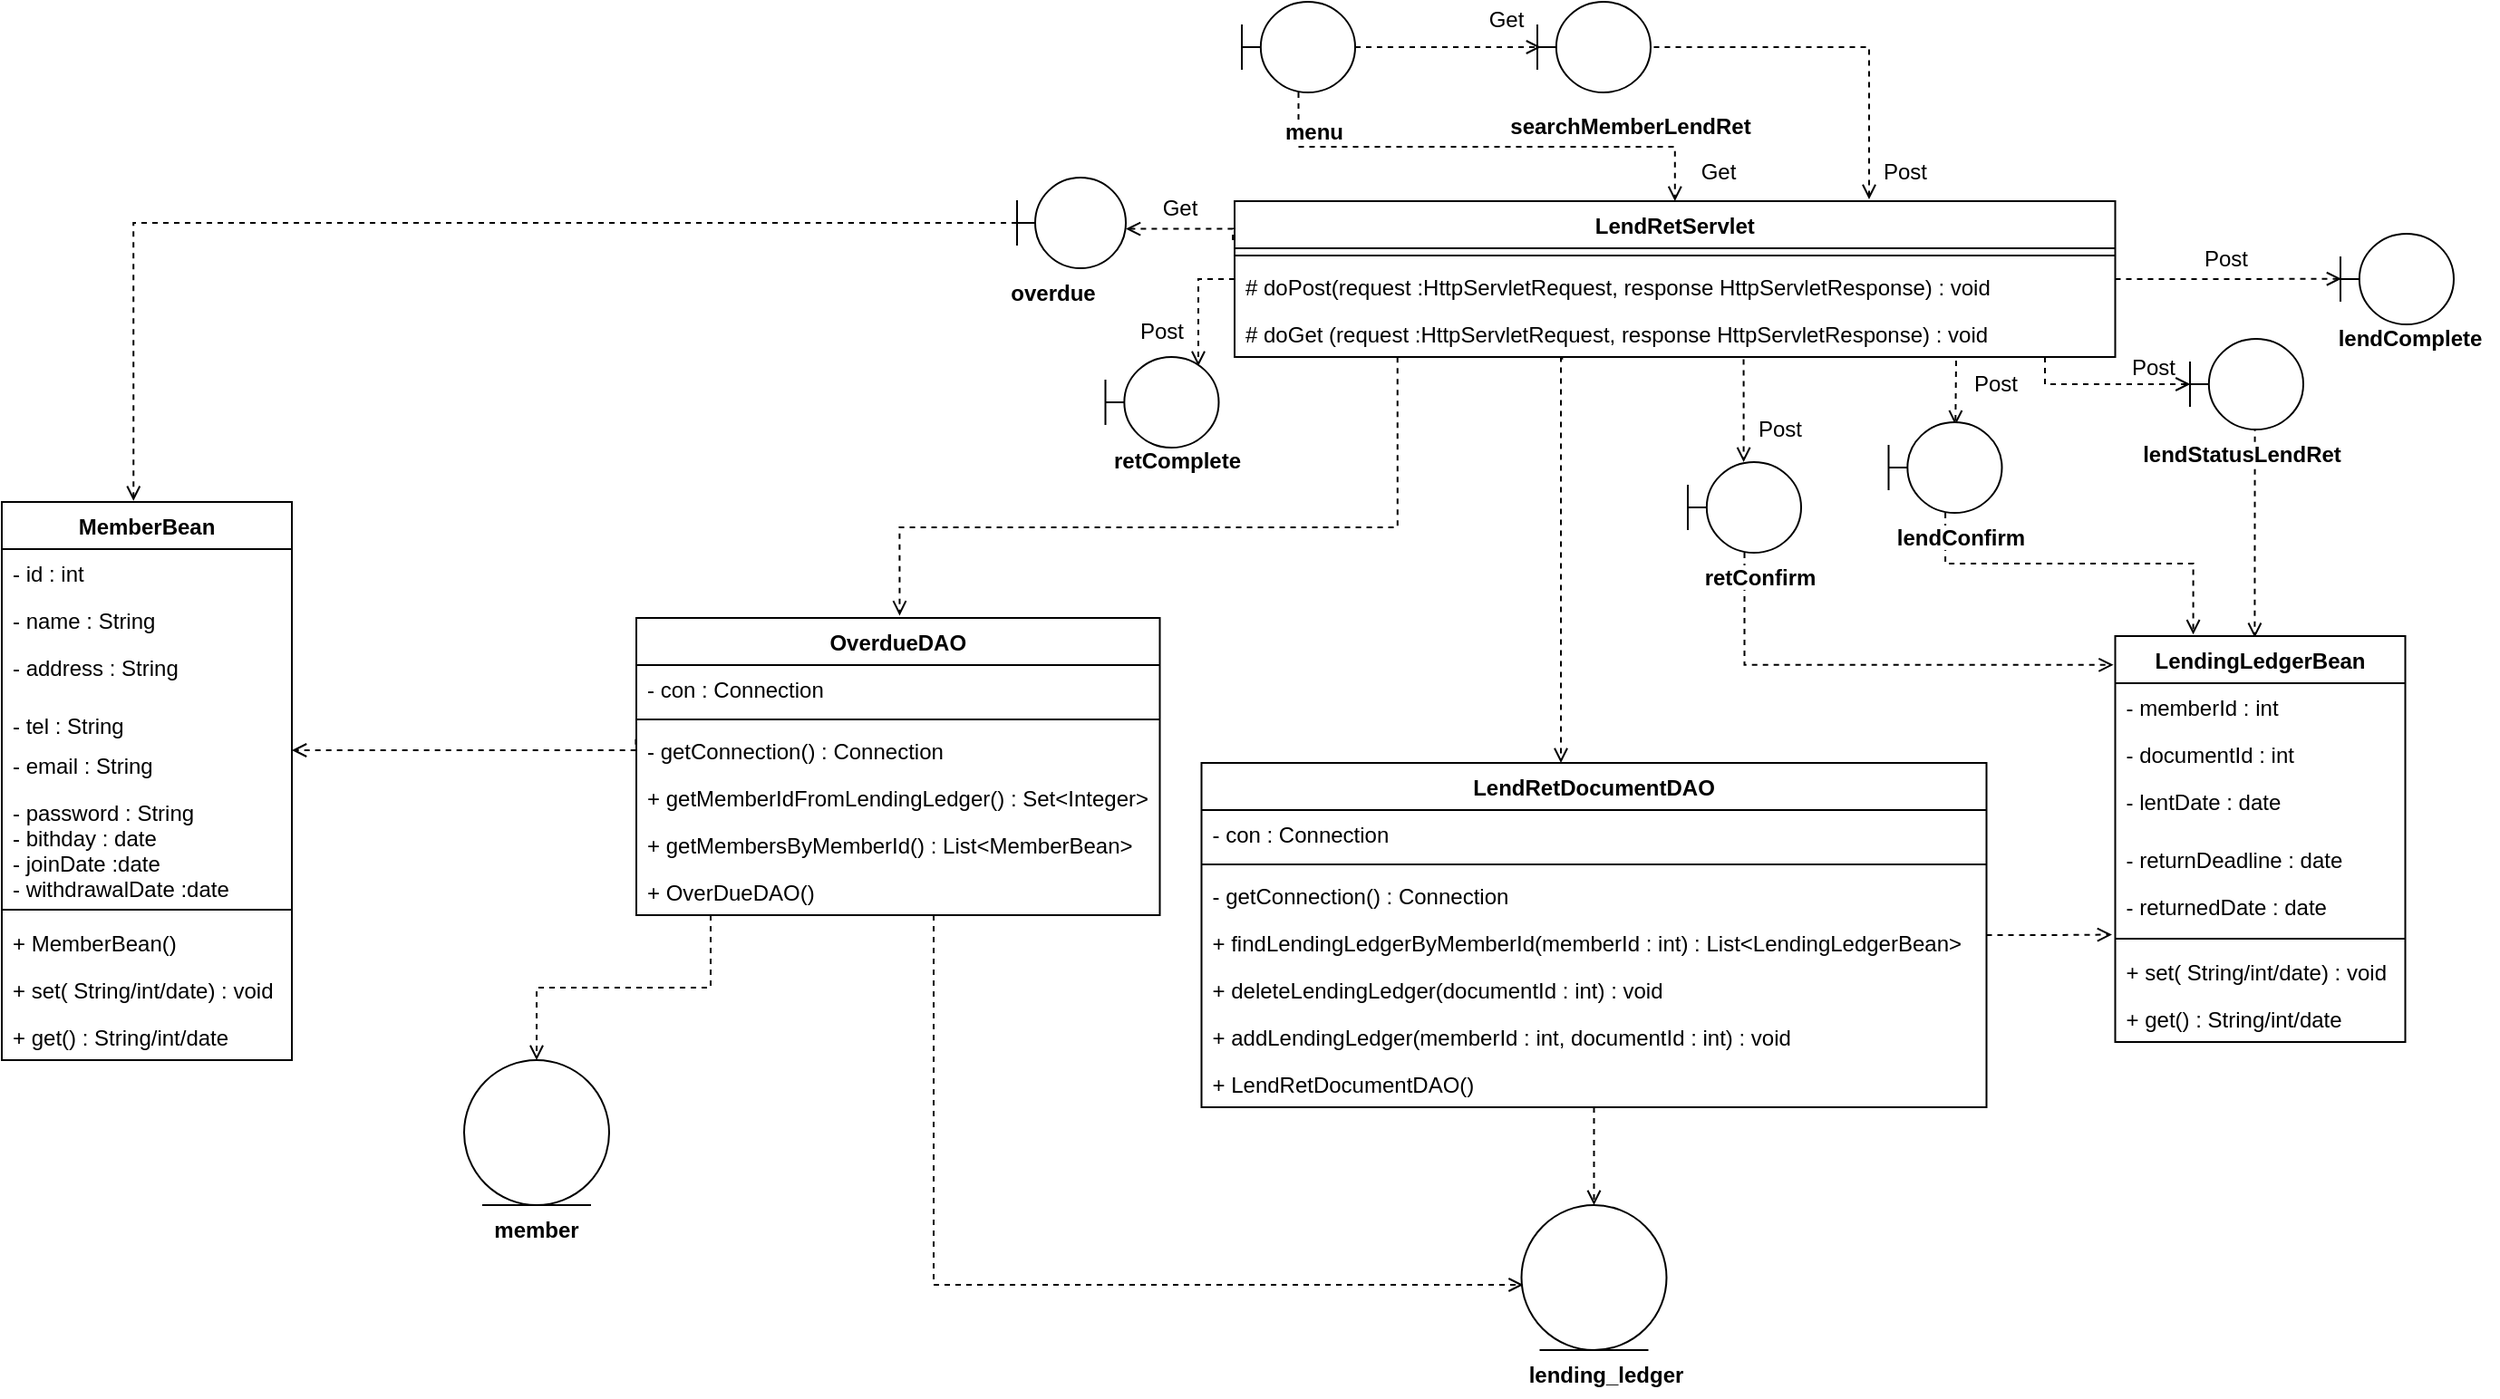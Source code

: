 <mxfile version="14.8.0" type="device"><diagram id="jljUr47RX7gQvEUrJaqU" name="貸出返却延滞"><mxGraphModel dx="106" dy="62" grid="1" gridSize="10" guides="1" tooltips="1" connect="1" arrows="1" fold="1" page="1" pageScale="1" pageWidth="827" pageHeight="1169" math="0" shadow="0"><root><mxCell id="0"/><mxCell id="1" parent="0"/><mxCell id="2E9_YAQOwB9Cgq9XMtcW-1" style="edgeStyle=orthogonalEdgeStyle;rounded=0;orthogonalLoop=1;jettySize=auto;html=1;dashed=1;endArrow=open;endFill=0;exitX=0.373;exitY=1.033;exitDx=0;exitDy=0;exitPerimeter=0;" parent="1" source="2E9_YAQOwB9Cgq9XMtcW-12" edge="1"><mxGeometry relative="1" as="geometry"><Array as="points"><mxPoint x="1140" y="447"/><mxPoint x="1140" y="650"/></Array><mxPoint x="1140" y="420" as="sourcePoint"/><mxPoint x="1140" y="670" as="targetPoint"/></mxGeometry></mxCell><mxCell id="2E9_YAQOwB9Cgq9XMtcW-2" style="edgeStyle=orthogonalEdgeStyle;rounded=0;orthogonalLoop=1;jettySize=auto;html=1;dashed=1;endArrow=open;endFill=0;entryX=0.003;entryY=0.496;entryDx=0;entryDy=0;entryPerimeter=0;" parent="1" source="2E9_YAQOwB9Cgq9XMtcW-12" edge="1" target="2E9_YAQOwB9Cgq9XMtcW-28"><mxGeometry relative="1" as="geometry"><mxPoint x="1475" y="461" as="targetPoint"/><Array as="points"><mxPoint x="1407" y="461"/><mxPoint x="1487" y="461"/></Array></mxGeometry></mxCell><mxCell id="2E9_YAQOwB9Cgq9XMtcW-3" style="edgeStyle=orthogonalEdgeStyle;rounded=0;orthogonalLoop=1;jettySize=auto;html=1;entryX=0.59;entryY=0.032;entryDx=0;entryDy=0;entryPerimeter=0;dashed=1;endArrow=open;endFill=0;" parent="1" target="2E9_YAQOwB9Cgq9XMtcW-38" edge="1"><mxGeometry relative="1" as="geometry"><mxPoint x="1358" y="448" as="sourcePoint"/></mxGeometry></mxCell><mxCell id="2E9_YAQOwB9Cgq9XMtcW-4" style="edgeStyle=orthogonalEdgeStyle;rounded=0;orthogonalLoop=1;jettySize=auto;html=1;dashed=1;endArrow=open;endFill=0;entryX=0.816;entryY=0.1;entryDx=0;entryDy=0;entryPerimeter=0;" parent="1" source="2E9_YAQOwB9Cgq9XMtcW-9" target="2E9_YAQOwB9Cgq9XMtcW-54" edge="1"><mxGeometry relative="1" as="geometry"><mxPoint x="940" y="450" as="targetPoint"/></mxGeometry></mxCell><mxCell id="2E9_YAQOwB9Cgq9XMtcW-5" style="edgeStyle=orthogonalEdgeStyle;rounded=0;orthogonalLoop=1;jettySize=auto;html=1;exitX=1;exitY=0.5;exitDx=0;exitDy=0;dashed=1;endArrow=open;endFill=0;entryX=0.008;entryY=0.497;entryDx=0;entryDy=0;entryPerimeter=0;" parent="1" source="2E9_YAQOwB9Cgq9XMtcW-9" target="2E9_YAQOwB9Cgq9XMtcW-43" edge="1"><mxGeometry relative="1" as="geometry"><mxPoint x="1519" y="391" as="targetPoint"/></mxGeometry></mxCell><mxCell id="2E9_YAQOwB9Cgq9XMtcW-6" style="edgeStyle=orthogonalEdgeStyle;rounded=0;orthogonalLoop=1;jettySize=auto;html=1;dashed=1;endArrow=open;endFill=0;exitX=0.578;exitY=1.046;exitDx=0;exitDy=0;exitPerimeter=0;" parent="1" source="2E9_YAQOwB9Cgq9XMtcW-12" target="2E9_YAQOwB9Cgq9XMtcW-41" edge="1"><mxGeometry relative="1" as="geometry"><Array as="points"><mxPoint x="1241" y="460"/><mxPoint x="1241" y="460"/></Array></mxGeometry></mxCell><mxCell id="2E9_YAQOwB9Cgq9XMtcW-7" style="edgeStyle=orthogonalEdgeStyle;rounded=0;orthogonalLoop=1;jettySize=auto;html=1;dashed=1;endArrow=open;endFill=0;exitX=-0.002;exitY=0.25;exitDx=0;exitDy=0;exitPerimeter=0;entryX=1;entryY=0.566;entryDx=0;entryDy=0;entryPerimeter=0;" parent="1" source="2E9_YAQOwB9Cgq9XMtcW-9" target="2E9_YAQOwB9Cgq9XMtcW-57" edge="1"><mxGeometry relative="1" as="geometry"><mxPoint x="890" y="375" as="targetPoint"/><Array as="points"><mxPoint x="900" y="375"/></Array></mxGeometry></mxCell><mxCell id="2E9_YAQOwB9Cgq9XMtcW-8" style="edgeStyle=orthogonalEdgeStyle;rounded=0;orthogonalLoop=1;jettySize=auto;html=1;entryX=0.503;entryY=-0.008;entryDx=0;entryDy=0;entryPerimeter=0;dashed=1;endArrow=open;endFill=0;exitX=0.185;exitY=1.005;exitDx=0;exitDy=0;exitPerimeter=0;" parent="1" source="2E9_YAQOwB9Cgq9XMtcW-12" target="2E9_YAQOwB9Cgq9XMtcW-62" edge="1"><mxGeometry relative="1" as="geometry"><Array as="points"><mxPoint x="1050" y="540"/><mxPoint x="775" y="540"/></Array></mxGeometry></mxCell><mxCell id="2E9_YAQOwB9Cgq9XMtcW-9" value="LendRetServlet" style="swimlane;fontStyle=1;align=center;verticalAlign=top;childLayout=stackLayout;horizontal=1;startSize=26;horizontalStack=0;resizeParent=1;resizeParentMax=0;resizeLast=0;collapsible=1;marginBottom=0;labelBackgroundColor=#ffffff;" parent="1" vertex="1"><mxGeometry x="960" y="360" width="485.75" height="86" as="geometry"/></mxCell><mxCell id="2E9_YAQOwB9Cgq9XMtcW-10" value="" style="line;strokeWidth=1;fillColor=none;align=left;verticalAlign=middle;spacingTop=-1;spacingLeft=3;spacingRight=3;rotatable=0;labelPosition=right;points=[];portConstraint=eastwest;" parent="2E9_YAQOwB9Cgq9XMtcW-9" vertex="1"><mxGeometry y="26" width="485.75" height="8" as="geometry"/></mxCell><mxCell id="2E9_YAQOwB9Cgq9XMtcW-11" value="# doPost(request :HttpServletRequest, response HttpServletResponse) : void" style="text;strokeColor=none;fillColor=none;align=left;verticalAlign=top;spacingLeft=4;spacingRight=4;overflow=hidden;rotatable=0;points=[[0,0.5],[1,0.5]];portConstraint=eastwest;" parent="2E9_YAQOwB9Cgq9XMtcW-9" vertex="1"><mxGeometry y="34" width="485.75" height="26" as="geometry"/></mxCell><mxCell id="2E9_YAQOwB9Cgq9XMtcW-12" value="# doGet (request :HttpServletRequest, response HttpServletResponse) : void" style="text;strokeColor=none;fillColor=none;align=left;verticalAlign=top;spacingLeft=4;spacingRight=4;overflow=hidden;rotatable=0;points=[[0,0.5],[1,0.5]];portConstraint=eastwest;" parent="2E9_YAQOwB9Cgq9XMtcW-9" vertex="1"><mxGeometry y="60" width="485.75" height="26" as="geometry"/></mxCell><mxCell id="2E9_YAQOwB9Cgq9XMtcW-13" style="edgeStyle=orthogonalEdgeStyle;rounded=0;orthogonalLoop=1;jettySize=auto;html=1;dashed=1;endArrow=open;endFill=0;exitX=1.028;exitY=0.5;exitDx=0;exitDy=0;exitPerimeter=0;" parent="1" source="2E9_YAQOwB9Cgq9XMtcW-14" edge="1"><mxGeometry relative="1" as="geometry"><mxPoint x="1310" y="359" as="targetPoint"/><Array as="points"><mxPoint x="1310" y="275"/></Array></mxGeometry></mxCell><mxCell id="2E9_YAQOwB9Cgq9XMtcW-14" value="" style="shape=umlBoundary;whiteSpace=wrap;html=1;labelBackgroundColor=#ffffff;" parent="1" vertex="1"><mxGeometry x="1127" y="250" width="62.5" height="50" as="geometry"/></mxCell><mxCell id="2E9_YAQOwB9Cgq9XMtcW-15" style="edgeStyle=orthogonalEdgeStyle;rounded=0;orthogonalLoop=1;jettySize=auto;html=1;entryX=-0.011;entryY=1.106;entryDx=0;entryDy=0;entryPerimeter=0;dashed=1;endArrow=open;endFill=0;" parent="1" source="2E9_YAQOwB9Cgq9XMtcW-17" target="2E9_YAQOwB9Cgq9XMtcW-50" edge="1"><mxGeometry relative="1" as="geometry"/></mxCell><mxCell id="2E9_YAQOwB9Cgq9XMtcW-16" style="edgeStyle=orthogonalEdgeStyle;rounded=0;orthogonalLoop=1;jettySize=auto;html=1;dashed=1;endArrow=open;endFill=0;" parent="1" source="2E9_YAQOwB9Cgq9XMtcW-17" target="2E9_YAQOwB9Cgq9XMtcW-25" edge="1"><mxGeometry relative="1" as="geometry"/></mxCell><mxCell id="2E9_YAQOwB9Cgq9XMtcW-17" value="LendRetDocumentDAO" style="swimlane;fontStyle=1;align=center;verticalAlign=top;childLayout=stackLayout;horizontal=1;startSize=26;horizontalStack=0;resizeParent=1;resizeParentMax=0;resizeLast=0;collapsible=1;marginBottom=0;labelBackgroundColor=#ffffff;" parent="1" vertex="1"><mxGeometry x="941.75" y="670" width="433" height="190" as="geometry"/></mxCell><mxCell id="2E9_YAQOwB9Cgq9XMtcW-18" value="- con : Connection " style="text;strokeColor=none;fillColor=none;align=left;verticalAlign=top;spacingLeft=4;spacingRight=4;overflow=hidden;rotatable=0;points=[[0,0.5],[1,0.5]];portConstraint=eastwest;" parent="2E9_YAQOwB9Cgq9XMtcW-17" vertex="1"><mxGeometry y="26" width="433" height="26" as="geometry"/></mxCell><mxCell id="2E9_YAQOwB9Cgq9XMtcW-19" value="" style="line;strokeWidth=1;fillColor=none;align=left;verticalAlign=middle;spacingTop=-1;spacingLeft=3;spacingRight=3;rotatable=0;labelPosition=right;points=[];portConstraint=eastwest;" parent="2E9_YAQOwB9Cgq9XMtcW-17" vertex="1"><mxGeometry y="52" width="433" height="8" as="geometry"/></mxCell><mxCell id="2E9_YAQOwB9Cgq9XMtcW-20" value="- getConnection() : Connection" style="text;strokeColor=none;fillColor=none;align=left;verticalAlign=top;spacingLeft=4;spacingRight=4;overflow=hidden;rotatable=0;points=[[0,0.5],[1,0.5]];portConstraint=eastwest;" parent="2E9_YAQOwB9Cgq9XMtcW-17" vertex="1"><mxGeometry y="60" width="433" height="26" as="geometry"/></mxCell><mxCell id="2E9_YAQOwB9Cgq9XMtcW-21" value="+ findLendingLedgerByMemberId(memberId : int) : List&lt;LendingLedgerBean&gt;" style="text;strokeColor=none;fillColor=none;align=left;verticalAlign=top;spacingLeft=4;spacingRight=4;overflow=hidden;rotatable=0;points=[[0,0.5],[1,0.5]];portConstraint=eastwest;" parent="2E9_YAQOwB9Cgq9XMtcW-17" vertex="1"><mxGeometry y="86" width="433" height="26" as="geometry"/></mxCell><mxCell id="2E9_YAQOwB9Cgq9XMtcW-22" value="+ deleteLendingLedger(documentId : int) : void" style="text;strokeColor=none;fillColor=none;align=left;verticalAlign=top;spacingLeft=4;spacingRight=4;overflow=hidden;rotatable=0;points=[[0,0.5],[1,0.5]];portConstraint=eastwest;" parent="2E9_YAQOwB9Cgq9XMtcW-17" vertex="1"><mxGeometry y="112" width="433" height="26" as="geometry"/></mxCell><mxCell id="2E9_YAQOwB9Cgq9XMtcW-23" value="+ addLendingLedger(memberId : int, documentId : int) : void" style="text;strokeColor=none;fillColor=none;align=left;verticalAlign=top;spacingLeft=4;spacingRight=4;overflow=hidden;rotatable=0;points=[[0,0.5],[1,0.5]];portConstraint=eastwest;" parent="2E9_YAQOwB9Cgq9XMtcW-17" vertex="1"><mxGeometry y="138" width="433" height="26" as="geometry"/></mxCell><mxCell id="2E9_YAQOwB9Cgq9XMtcW-24" value="+ LendRetDocumentDAO()" style="text;strokeColor=none;fillColor=none;align=left;verticalAlign=top;spacingLeft=4;spacingRight=4;overflow=hidden;rotatable=0;points=[[0,0.5],[1,0.5]];portConstraint=eastwest;" parent="2E9_YAQOwB9Cgq9XMtcW-17" vertex="1"><mxGeometry y="164" width="433" height="26" as="geometry"/></mxCell><mxCell id="2E9_YAQOwB9Cgq9XMtcW-25" value="" style="ellipse;shape=umlEntity;whiteSpace=wrap;html=1;labelBackgroundColor=#ffffff;" parent="1" vertex="1"><mxGeometry x="1118.25" y="914" width="80" height="80" as="geometry"/></mxCell><mxCell id="2E9_YAQOwB9Cgq9XMtcW-26" value="searchMemberLendRet" style="text;align=center;fontStyle=1;verticalAlign=middle;spacingLeft=3;spacingRight=3;strokeColor=none;rotatable=0;points=[[0,0.5],[1,0.5]];portConstraint=eastwest;labelBackgroundColor=#ffffff;" parent="1" vertex="1"><mxGeometry x="1110" y="305" width="137" height="26" as="geometry"/></mxCell><mxCell id="2E9_YAQOwB9Cgq9XMtcW-27" style="edgeStyle=orthogonalEdgeStyle;rounded=0;orthogonalLoop=1;jettySize=auto;html=1;entryX=0.481;entryY=0.004;entryDx=0;entryDy=0;entryPerimeter=0;dashed=1;endArrow=open;endFill=0;exitX=0.572;exitY=1.003;exitDx=0;exitDy=0;exitPerimeter=0;" parent="1" source="2E9_YAQOwB9Cgq9XMtcW-28" target="2E9_YAQOwB9Cgq9XMtcW-45" edge="1"><mxGeometry relative="1" as="geometry"><Array as="points"><mxPoint x="1523" y="485"/><mxPoint x="1523" y="485"/></Array></mxGeometry></mxCell><mxCell id="2E9_YAQOwB9Cgq9XMtcW-28" value="" style="shape=umlBoundary;whiteSpace=wrap;html=1;labelBackgroundColor=#ffffff;" parent="1" vertex="1"><mxGeometry x="1487" y="436" width="62.5" height="50" as="geometry"/></mxCell><mxCell id="2E9_YAQOwB9Cgq9XMtcW-29" value="lendStatusLendRet" style="text;align=center;fontStyle=1;verticalAlign=middle;spacingLeft=3;spacingRight=3;strokeColor=none;rotatable=0;points=[[0,0.5],[1,0.5]];portConstraint=eastwest;labelBackgroundColor=#ffffff;" parent="1" vertex="1"><mxGeometry x="1475.75" y="486" width="80" height="26" as="geometry"/></mxCell><mxCell id="2E9_YAQOwB9Cgq9XMtcW-30" value="lending_ledger" style="text;align=center;fontStyle=1;verticalAlign=middle;spacingLeft=3;spacingRight=3;strokeColor=none;rotatable=0;points=[[0,0.5],[1,0.5]];portConstraint=eastwest;labelBackgroundColor=#ffffff;" parent="1" vertex="1"><mxGeometry x="1110" y="994" width="110" height="26" as="geometry"/></mxCell><mxCell id="2E9_YAQOwB9Cgq9XMtcW-31" value="" style="ellipse;shape=umlEntity;whiteSpace=wrap;html=1;labelBackgroundColor=#ffffff;" parent="1" vertex="1"><mxGeometry x="535" y="834" width="80" height="80" as="geometry"/></mxCell><mxCell id="2E9_YAQOwB9Cgq9XMtcW-32" value="member" style="text;align=center;fontStyle=1;verticalAlign=middle;spacingLeft=3;spacingRight=3;strokeColor=none;rotatable=0;points=[[0,0.5],[1,0.5]];portConstraint=eastwest;labelBackgroundColor=#ffffff;" parent="1" vertex="1"><mxGeometry x="520" y="914" width="110" height="26" as="geometry"/></mxCell><mxCell id="2E9_YAQOwB9Cgq9XMtcW-33" value="" style="edgeStyle=orthogonalEdgeStyle;rounded=0;orthogonalLoop=1;jettySize=auto;html=1;dashed=1;endArrow=open;endFill=0;" parent="1" source="2E9_YAQOwB9Cgq9XMtcW-35" target="2E9_YAQOwB9Cgq9XMtcW-9" edge="1"><mxGeometry relative="1" as="geometry"><mxPoint x="906" y="287" as="targetPoint"/></mxGeometry></mxCell><mxCell id="2E9_YAQOwB9Cgq9XMtcW-34" style="edgeStyle=orthogonalEdgeStyle;rounded=0;orthogonalLoop=1;jettySize=auto;html=1;entryX=0.032;entryY=0.5;entryDx=0;entryDy=0;entryPerimeter=0;dashed=1;endArrow=open;endFill=0;" parent="1" source="2E9_YAQOwB9Cgq9XMtcW-35" target="2E9_YAQOwB9Cgq9XMtcW-14" edge="1"><mxGeometry relative="1" as="geometry"/></mxCell><mxCell id="2E9_YAQOwB9Cgq9XMtcW-35" value="" style="shape=umlBoundary;whiteSpace=wrap;html=1;labelBackgroundColor=#ffffff;" parent="1" vertex="1"><mxGeometry x="964" y="250" width="62.5" height="50" as="geometry"/></mxCell><mxCell id="2E9_YAQOwB9Cgq9XMtcW-36" value="menu" style="text;align=center;fontStyle=1;verticalAlign=middle;spacingLeft=3;spacingRight=3;strokeColor=none;rotatable=0;points=[[0,0.5],[1,0.5]];portConstraint=eastwest;labelBackgroundColor=#ffffff;" parent="1" vertex="1"><mxGeometry x="964" y="308" width="80" height="26" as="geometry"/></mxCell><mxCell id="2E9_YAQOwB9Cgq9XMtcW-37" style="edgeStyle=orthogonalEdgeStyle;rounded=0;orthogonalLoop=1;jettySize=auto;html=1;entryX=0.269;entryY=-0.004;entryDx=0;entryDy=0;entryPerimeter=0;dashed=1;endArrow=open;endFill=0;" parent="1" source="2E9_YAQOwB9Cgq9XMtcW-38" target="2E9_YAQOwB9Cgq9XMtcW-45" edge="1"><mxGeometry relative="1" as="geometry"><Array as="points"><mxPoint x="1352" y="560"/><mxPoint x="1489" y="560"/></Array></mxGeometry></mxCell><mxCell id="2E9_YAQOwB9Cgq9XMtcW-38" value="" style="shape=umlBoundary;whiteSpace=wrap;html=1;labelBackgroundColor=#ffffff;" parent="1" vertex="1"><mxGeometry x="1320.75" y="482" width="62.5" height="50" as="geometry"/></mxCell><mxCell id="2E9_YAQOwB9Cgq9XMtcW-39" value="lendConfirm" style="text;align=center;fontStyle=1;verticalAlign=middle;spacingLeft=3;spacingRight=3;strokeColor=none;rotatable=0;points=[[0,0.5],[1,0.5]];portConstraint=eastwest;labelBackgroundColor=#ffffff;" parent="1" vertex="1"><mxGeometry x="1275.75" y="532" width="170" height="26" as="geometry"/></mxCell><mxCell id="2E9_YAQOwB9Cgq9XMtcW-40" style="edgeStyle=orthogonalEdgeStyle;rounded=0;orthogonalLoop=1;jettySize=auto;html=1;entryX=-0.006;entryY=0.071;entryDx=0;entryDy=0;entryPerimeter=0;dashed=1;endArrow=open;endFill=0;" parent="1" source="2E9_YAQOwB9Cgq9XMtcW-41" target="2E9_YAQOwB9Cgq9XMtcW-45" edge="1"><mxGeometry relative="1" as="geometry"><Array as="points"><mxPoint x="1241" y="616"/></Array></mxGeometry></mxCell><mxCell id="2E9_YAQOwB9Cgq9XMtcW-41" value="" style="shape=umlBoundary;whiteSpace=wrap;html=1;labelBackgroundColor=#ffffff;" parent="1" vertex="1"><mxGeometry x="1210" y="504" width="62.5" height="50" as="geometry"/></mxCell><mxCell id="2E9_YAQOwB9Cgq9XMtcW-42" value="retConfirm" style="text;align=center;fontStyle=1;verticalAlign=middle;spacingLeft=3;spacingRight=3;strokeColor=none;rotatable=0;points=[[0,0.5],[1,0.5]];portConstraint=eastwest;labelBackgroundColor=#ffffff;" parent="1" vertex="1"><mxGeometry x="1210" y="554" width="80" height="26" as="geometry"/></mxCell><mxCell id="2E9_YAQOwB9Cgq9XMtcW-43" value="" style="shape=umlBoundary;whiteSpace=wrap;html=1;labelBackgroundColor=#ffffff;" parent="1" vertex="1"><mxGeometry x="1570" y="378" width="62.5" height="50" as="geometry"/></mxCell><mxCell id="2E9_YAQOwB9Cgq9XMtcW-44" value="lendComplete" style="text;align=center;fontStyle=1;verticalAlign=middle;spacingLeft=3;spacingRight=3;strokeColor=none;rotatable=0;points=[[0,0.5],[1,0.5]];portConstraint=eastwest;labelBackgroundColor=#ffffff;" parent="1" vertex="1"><mxGeometry x="1560" y="422" width="97" height="26" as="geometry"/></mxCell><mxCell id="2E9_YAQOwB9Cgq9XMtcW-45" value="LendingLedgerBean" style="swimlane;fontStyle=1;align=center;verticalAlign=top;childLayout=stackLayout;horizontal=1;startSize=26;horizontalStack=0;resizeParent=1;resizeParentMax=0;resizeLast=0;collapsible=1;marginBottom=0;labelBackgroundColor=#ffffff;" parent="1" vertex="1"><mxGeometry x="1445.75" y="600" width="160" height="224" as="geometry"/></mxCell><mxCell id="2E9_YAQOwB9Cgq9XMtcW-46" value="- memberId : int" style="text;strokeColor=none;fillColor=none;align=left;verticalAlign=top;spacingLeft=4;spacingRight=4;overflow=hidden;rotatable=0;points=[[0,0.5],[1,0.5]];portConstraint=eastwest;" parent="2E9_YAQOwB9Cgq9XMtcW-45" vertex="1"><mxGeometry y="26" width="160" height="26" as="geometry"/></mxCell><mxCell id="2E9_YAQOwB9Cgq9XMtcW-47" value="- documentId : int" style="text;strokeColor=none;fillColor=none;align=left;verticalAlign=top;spacingLeft=4;spacingRight=4;overflow=hidden;rotatable=0;points=[[0,0.5],[1,0.5]];portConstraint=eastwest;" parent="2E9_YAQOwB9Cgq9XMtcW-45" vertex="1"><mxGeometry y="52" width="160" height="26" as="geometry"/></mxCell><mxCell id="2E9_YAQOwB9Cgq9XMtcW-48" value="- lentDate : date" style="text;strokeColor=none;fillColor=none;align=left;verticalAlign=top;spacingLeft=4;spacingRight=4;overflow=hidden;rotatable=0;points=[[0,0.5],[1,0.5]];portConstraint=eastwest;" parent="2E9_YAQOwB9Cgq9XMtcW-45" vertex="1"><mxGeometry y="78" width="160" height="32" as="geometry"/></mxCell><mxCell id="2E9_YAQOwB9Cgq9XMtcW-49" value="- returnDeadline : date" style="text;strokeColor=none;fillColor=none;align=left;verticalAlign=top;spacingLeft=4;spacingRight=4;overflow=hidden;rotatable=0;points=[[0,0.5],[1,0.5]];portConstraint=eastwest;" parent="2E9_YAQOwB9Cgq9XMtcW-45" vertex="1"><mxGeometry y="110" width="160" height="26" as="geometry"/></mxCell><mxCell id="2E9_YAQOwB9Cgq9XMtcW-50" value="- returnedDate : date" style="text;strokeColor=none;fillColor=none;align=left;verticalAlign=top;spacingLeft=4;spacingRight=4;overflow=hidden;rotatable=0;points=[[0,0.5],[1,0.5]];portConstraint=eastwest;" parent="2E9_YAQOwB9Cgq9XMtcW-45" vertex="1"><mxGeometry y="136" width="160" height="26" as="geometry"/></mxCell><mxCell id="2E9_YAQOwB9Cgq9XMtcW-51" value="" style="line;strokeWidth=1;fillColor=none;align=left;verticalAlign=middle;spacingTop=-1;spacingLeft=3;spacingRight=3;rotatable=0;labelPosition=right;points=[];portConstraint=eastwest;" parent="2E9_YAQOwB9Cgq9XMtcW-45" vertex="1"><mxGeometry y="162" width="160" height="10" as="geometry"/></mxCell><mxCell id="2E9_YAQOwB9Cgq9XMtcW-52" value="+ set( String/int/date) : void" style="text;strokeColor=none;fillColor=none;align=left;verticalAlign=top;spacingLeft=4;spacingRight=4;overflow=hidden;rotatable=0;points=[[0,0.5],[1,0.5]];portConstraint=eastwest;" parent="2E9_YAQOwB9Cgq9XMtcW-45" vertex="1"><mxGeometry y="172" width="160" height="26" as="geometry"/></mxCell><mxCell id="2E9_YAQOwB9Cgq9XMtcW-53" value="+ get() : String/int/date" style="text;strokeColor=none;fillColor=none;align=left;verticalAlign=top;spacingLeft=4;spacingRight=4;overflow=hidden;rotatable=0;points=[[0,0.5],[1,0.5]];portConstraint=eastwest;" parent="2E9_YAQOwB9Cgq9XMtcW-45" vertex="1"><mxGeometry y="198" width="160" height="26" as="geometry"/></mxCell><mxCell id="2E9_YAQOwB9Cgq9XMtcW-54" value="" style="shape=umlBoundary;whiteSpace=wrap;html=1;labelBackgroundColor=#ffffff;" parent="1" vertex="1"><mxGeometry x="888.75" y="446" width="62.5" height="50" as="geometry"/></mxCell><mxCell id="2E9_YAQOwB9Cgq9XMtcW-55" value="retComplete" style="text;align=center;fontStyle=1;verticalAlign=middle;spacingLeft=3;spacingRight=3;strokeColor=none;rotatable=0;points=[[0,0.5],[1,0.5]];portConstraint=eastwest;labelBackgroundColor=#ffffff;" parent="1" vertex="1"><mxGeometry x="880" y="493" width="97" height="19" as="geometry"/></mxCell><mxCell id="2E9_YAQOwB9Cgq9XMtcW-56" style="edgeStyle=orthogonalEdgeStyle;rounded=0;orthogonalLoop=1;jettySize=auto;html=1;dashed=1;endArrow=open;endFill=0;entryX=0.454;entryY=-0.002;entryDx=0;entryDy=0;entryPerimeter=0;" parent="1" source="2E9_YAQOwB9Cgq9XMtcW-57" target="2E9_YAQOwB9Cgq9XMtcW-69" edge="1"><mxGeometry relative="1" as="geometry"><mxPoint x="455.0" y="540" as="targetPoint"/></mxGeometry></mxCell><mxCell id="2E9_YAQOwB9Cgq9XMtcW-57" value="" style="shape=umlBoundary;whiteSpace=wrap;html=1;labelBackgroundColor=#ffffff;" parent="1" vertex="1"><mxGeometry x="840" y="347" width="60" height="50" as="geometry"/></mxCell><mxCell id="2E9_YAQOwB9Cgq9XMtcW-58" value="overdue" style="text;align=center;fontStyle=1;verticalAlign=middle;spacingLeft=3;spacingRight=3;strokeColor=none;rotatable=0;points=[[0,0.5],[1,0.5]];portConstraint=eastwest;labelBackgroundColor=#ffffff;" parent="1" vertex="1"><mxGeometry x="820" y="397" width="80" height="26" as="geometry"/></mxCell><mxCell id="2E9_YAQOwB9Cgq9XMtcW-59" style="edgeStyle=orthogonalEdgeStyle;rounded=0;orthogonalLoop=1;jettySize=auto;html=1;entryX=0.013;entryY=0.55;entryDx=0;entryDy=0;entryPerimeter=0;dashed=1;endArrow=open;endFill=0;" parent="1" source="2E9_YAQOwB9Cgq9XMtcW-62" target="2E9_YAQOwB9Cgq9XMtcW-25" edge="1"><mxGeometry relative="1" as="geometry"><Array as="points"><mxPoint x="794" y="958"/></Array></mxGeometry></mxCell><mxCell id="2E9_YAQOwB9Cgq9XMtcW-60" style="edgeStyle=orthogonalEdgeStyle;rounded=0;orthogonalLoop=1;jettySize=auto;html=1;dashed=1;endArrow=open;endFill=0;exitX=-0.001;exitY=0.264;exitDx=0;exitDy=0;exitPerimeter=0;" parent="1" source="2E9_YAQOwB9Cgq9XMtcW-65" target="2E9_YAQOwB9Cgq9XMtcW-74" edge="1"><mxGeometry relative="1" as="geometry"><mxPoint x="535.64" y="662.606" as="targetPoint"/><Array as="points"><mxPoint x="630" y="663"/></Array></mxGeometry></mxCell><mxCell id="2E9_YAQOwB9Cgq9XMtcW-61" style="edgeStyle=orthogonalEdgeStyle;rounded=0;orthogonalLoop=1;jettySize=auto;html=1;dashed=1;endArrow=open;endFill=0;exitX=0.142;exitY=1;exitDx=0;exitDy=0;exitPerimeter=0;" parent="1" source="2E9_YAQOwB9Cgq9XMtcW-68" target="2E9_YAQOwB9Cgq9XMtcW-31" edge="1"><mxGeometry relative="1" as="geometry"/></mxCell><mxCell id="2E9_YAQOwB9Cgq9XMtcW-62" value="OverdueDAO" style="swimlane;fontStyle=1;align=center;verticalAlign=top;childLayout=stackLayout;horizontal=1;startSize=26;horizontalStack=0;resizeParent=1;resizeParentMax=0;resizeLast=0;collapsible=1;marginBottom=0;labelBackgroundColor=#ffffff;" parent="1" vertex="1"><mxGeometry x="630" y="590" width="288.75" height="164" as="geometry"/></mxCell><mxCell id="2E9_YAQOwB9Cgq9XMtcW-63" value="- con : Connection " style="text;strokeColor=none;fillColor=none;align=left;verticalAlign=top;spacingLeft=4;spacingRight=4;overflow=hidden;rotatable=0;points=[[0,0.5],[1,0.5]];portConstraint=eastwest;" parent="2E9_YAQOwB9Cgq9XMtcW-62" vertex="1"><mxGeometry y="26" width="288.75" height="26" as="geometry"/></mxCell><mxCell id="2E9_YAQOwB9Cgq9XMtcW-64" value="" style="line;strokeWidth=1;fillColor=none;align=left;verticalAlign=middle;spacingTop=-1;spacingLeft=3;spacingRight=3;rotatable=0;labelPosition=right;points=[];portConstraint=eastwest;" parent="2E9_YAQOwB9Cgq9XMtcW-62" vertex="1"><mxGeometry y="52" width="288.75" height="8" as="geometry"/></mxCell><mxCell id="2E9_YAQOwB9Cgq9XMtcW-65" value="- getConnection() : Connection" style="text;strokeColor=none;fillColor=none;align=left;verticalAlign=top;spacingLeft=4;spacingRight=4;overflow=hidden;rotatable=0;points=[[0,0.5],[1,0.5]];portConstraint=eastwest;" parent="2E9_YAQOwB9Cgq9XMtcW-62" vertex="1"><mxGeometry y="60" width="288.75" height="26" as="geometry"/></mxCell><mxCell id="2E9_YAQOwB9Cgq9XMtcW-66" value="+ getMemberIdFromLendingLedger() : Set&lt;Integer&gt;" style="text;strokeColor=none;fillColor=none;align=left;verticalAlign=top;spacingLeft=4;spacingRight=4;overflow=hidden;rotatable=0;points=[[0,0.5],[1,0.5]];portConstraint=eastwest;" parent="2E9_YAQOwB9Cgq9XMtcW-62" vertex="1"><mxGeometry y="86" width="288.75" height="26" as="geometry"/></mxCell><mxCell id="2E9_YAQOwB9Cgq9XMtcW-67" value="+ getMembersByMemberId() : List&lt;MemberBean&gt;" style="text;strokeColor=none;fillColor=none;align=left;verticalAlign=top;spacingLeft=4;spacingRight=4;overflow=hidden;rotatable=0;points=[[0,0.5],[1,0.5]];portConstraint=eastwest;" parent="2E9_YAQOwB9Cgq9XMtcW-62" vertex="1"><mxGeometry y="112" width="288.75" height="26" as="geometry"/></mxCell><mxCell id="2E9_YAQOwB9Cgq9XMtcW-68" value="+ OverDueDAO()" style="text;strokeColor=none;fillColor=none;align=left;verticalAlign=top;spacingLeft=4;spacingRight=4;overflow=hidden;rotatable=0;points=[[0,0.5],[1,0.5]];portConstraint=eastwest;" parent="2E9_YAQOwB9Cgq9XMtcW-62" vertex="1"><mxGeometry y="138" width="288.75" height="26" as="geometry"/></mxCell><mxCell id="2E9_YAQOwB9Cgq9XMtcW-69" value="MemberBean" style="swimlane;fontStyle=1;align=center;verticalAlign=top;childLayout=stackLayout;horizontal=1;startSize=26;horizontalStack=0;resizeParent=1;resizeParentMax=0;resizeLast=0;collapsible=1;marginBottom=0;labelBackgroundColor=#ffffff;" parent="1" vertex="1"><mxGeometry x="280" y="526" width="160" height="308" as="geometry"/></mxCell><mxCell id="2E9_YAQOwB9Cgq9XMtcW-70" value="- id : int" style="text;strokeColor=none;fillColor=none;align=left;verticalAlign=top;spacingLeft=4;spacingRight=4;overflow=hidden;rotatable=0;points=[[0,0.5],[1,0.5]];portConstraint=eastwest;" parent="2E9_YAQOwB9Cgq9XMtcW-69" vertex="1"><mxGeometry y="26" width="160" height="26" as="geometry"/></mxCell><mxCell id="2E9_YAQOwB9Cgq9XMtcW-71" value="- name : String" style="text;strokeColor=none;fillColor=none;align=left;verticalAlign=top;spacingLeft=4;spacingRight=4;overflow=hidden;rotatable=0;points=[[0,0.5],[1,0.5]];portConstraint=eastwest;" parent="2E9_YAQOwB9Cgq9XMtcW-69" vertex="1"><mxGeometry y="52" width="160" height="26" as="geometry"/></mxCell><mxCell id="2E9_YAQOwB9Cgq9XMtcW-72" value="- address : String" style="text;strokeColor=none;fillColor=none;align=left;verticalAlign=top;spacingLeft=4;spacingRight=4;overflow=hidden;rotatable=0;points=[[0,0.5],[1,0.5]];portConstraint=eastwest;" parent="2E9_YAQOwB9Cgq9XMtcW-69" vertex="1"><mxGeometry y="78" width="160" height="32" as="geometry"/></mxCell><mxCell id="2E9_YAQOwB9Cgq9XMtcW-73" value="- tel : String" style="text;strokeColor=none;fillColor=none;align=left;verticalAlign=top;spacingLeft=4;spacingRight=4;overflow=hidden;rotatable=0;points=[[0,0.5],[1,0.5]];portConstraint=eastwest;" parent="2E9_YAQOwB9Cgq9XMtcW-69" vertex="1"><mxGeometry y="110" width="160" height="22" as="geometry"/></mxCell><mxCell id="2E9_YAQOwB9Cgq9XMtcW-74" value="- email : String" style="text;strokeColor=none;fillColor=none;align=left;verticalAlign=top;spacingLeft=4;spacingRight=4;overflow=hidden;rotatable=0;points=[[0,0.5],[1,0.5]];portConstraint=eastwest;" parent="2E9_YAQOwB9Cgq9XMtcW-69" vertex="1"><mxGeometry y="132" width="160" height="26" as="geometry"/></mxCell><mxCell id="2E9_YAQOwB9Cgq9XMtcW-75" value="- password : String&#10;- bithday : date&#10;- joinDate :date&#10;- withdrawalDate :date" style="text;strokeColor=none;fillColor=none;align=left;verticalAlign=top;spacingLeft=4;spacingRight=4;overflow=hidden;rotatable=0;points=[[0,0.5],[1,0.5]];portConstraint=eastwest;" parent="2E9_YAQOwB9Cgq9XMtcW-69" vertex="1"><mxGeometry y="158" width="160" height="62" as="geometry"/></mxCell><mxCell id="2E9_YAQOwB9Cgq9XMtcW-76" value="" style="line;strokeWidth=1;fillColor=none;align=left;verticalAlign=middle;spacingTop=-1;spacingLeft=3;spacingRight=3;rotatable=0;labelPosition=right;points=[];portConstraint=eastwest;" parent="2E9_YAQOwB9Cgq9XMtcW-69" vertex="1"><mxGeometry y="220" width="160" height="10" as="geometry"/></mxCell><mxCell id="2E9_YAQOwB9Cgq9XMtcW-77" value="+ MemberBean()" style="text;strokeColor=none;fillColor=none;align=left;verticalAlign=top;spacingLeft=4;spacingRight=4;overflow=hidden;rotatable=0;points=[[0,0.5],[1,0.5]];portConstraint=eastwest;" parent="2E9_YAQOwB9Cgq9XMtcW-69" vertex="1"><mxGeometry y="230" width="160" height="26" as="geometry"/></mxCell><mxCell id="2E9_YAQOwB9Cgq9XMtcW-78" value="+ set( String/int/date) : void" style="text;strokeColor=none;fillColor=none;align=left;verticalAlign=top;spacingLeft=4;spacingRight=4;overflow=hidden;rotatable=0;points=[[0,0.5],[1,0.5]];portConstraint=eastwest;" parent="2E9_YAQOwB9Cgq9XMtcW-69" vertex="1"><mxGeometry y="256" width="160" height="26" as="geometry"/></mxCell><mxCell id="2E9_YAQOwB9Cgq9XMtcW-79" value="+ get() : String/int/date" style="text;strokeColor=none;fillColor=none;align=left;verticalAlign=top;spacingLeft=4;spacingRight=4;overflow=hidden;rotatable=0;points=[[0,0.5],[1,0.5]];portConstraint=eastwest;" parent="2E9_YAQOwB9Cgq9XMtcW-69" vertex="1"><mxGeometry y="282" width="160" height="26" as="geometry"/></mxCell><mxCell id="2E9_YAQOwB9Cgq9XMtcW-80" value="Post" style="text;html=1;strokeColor=none;fillColor=none;align=center;verticalAlign=middle;whiteSpace=wrap;rounded=0;" parent="1" vertex="1"><mxGeometry x="1310" y="334" width="40" height="20" as="geometry"/></mxCell><mxCell id="2E9_YAQOwB9Cgq9XMtcW-81" value="Get" style="text;html=1;strokeColor=none;fillColor=none;align=center;verticalAlign=middle;whiteSpace=wrap;rounded=0;" parent="1" vertex="1"><mxGeometry x="1207" y="334" width="40" height="20" as="geometry"/></mxCell><mxCell id="2E9_YAQOwB9Cgq9XMtcW-82" value="Get" style="text;html=1;strokeColor=none;fillColor=none;align=center;verticalAlign=middle;whiteSpace=wrap;rounded=0;" parent="1" vertex="1"><mxGeometry x="1090" y="250" width="40" height="20" as="geometry"/></mxCell><mxCell id="2E9_YAQOwB9Cgq9XMtcW-83" value="Post" style="text;html=1;strokeColor=none;fillColor=none;align=center;verticalAlign=middle;whiteSpace=wrap;rounded=0;" parent="1" vertex="1"><mxGeometry x="1447" y="442" width="40" height="20" as="geometry"/></mxCell><mxCell id="2E9_YAQOwB9Cgq9XMtcW-88" value="Get" style="text;html=1;strokeColor=none;fillColor=none;align=center;verticalAlign=middle;whiteSpace=wrap;rounded=0;" parent="1" vertex="1"><mxGeometry x="909.5" y="354" width="40" height="20" as="geometry"/></mxCell><mxCell id="2E9_YAQOwB9Cgq9XMtcW-89" value="Post" style="text;html=1;strokeColor=none;fillColor=none;align=center;verticalAlign=middle;whiteSpace=wrap;rounded=0;" parent="1" vertex="1"><mxGeometry x="1360" y="451" width="40" height="20" as="geometry"/></mxCell><mxCell id="2E9_YAQOwB9Cgq9XMtcW-90" value="Post" style="text;html=1;strokeColor=none;fillColor=none;align=center;verticalAlign=middle;whiteSpace=wrap;rounded=0;" parent="1" vertex="1"><mxGeometry x="900" y="422" width="40" height="20" as="geometry"/></mxCell><mxCell id="2E9_YAQOwB9Cgq9XMtcW-92" value="Post" style="text;html=1;strokeColor=none;fillColor=none;align=center;verticalAlign=middle;whiteSpace=wrap;rounded=0;" parent="1" vertex="1"><mxGeometry x="1241" y="476" width="40" height="20" as="geometry"/></mxCell><mxCell id="2E9_YAQOwB9Cgq9XMtcW-93" value="Post" style="text;html=1;strokeColor=none;fillColor=none;align=center;verticalAlign=middle;whiteSpace=wrap;rounded=0;" parent="1" vertex="1"><mxGeometry x="1487" y="382" width="40" height="20" as="geometry"/></mxCell></root></mxGraphModel></diagram></mxfile>